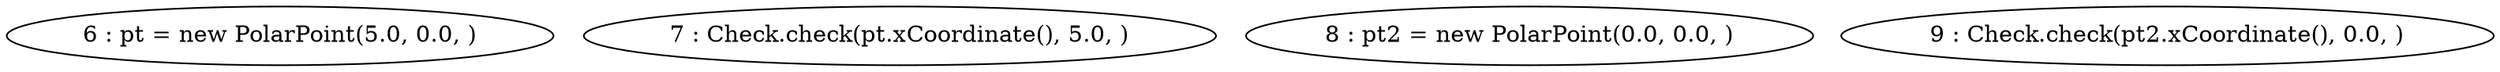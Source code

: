 digraph G {
"6 : pt = new PolarPoint(5.0, 0.0, )"
"7 : Check.check(pt.xCoordinate(), 5.0, )"
"8 : pt2 = new PolarPoint(0.0, 0.0, )"
"9 : Check.check(pt2.xCoordinate(), 0.0, )"
}